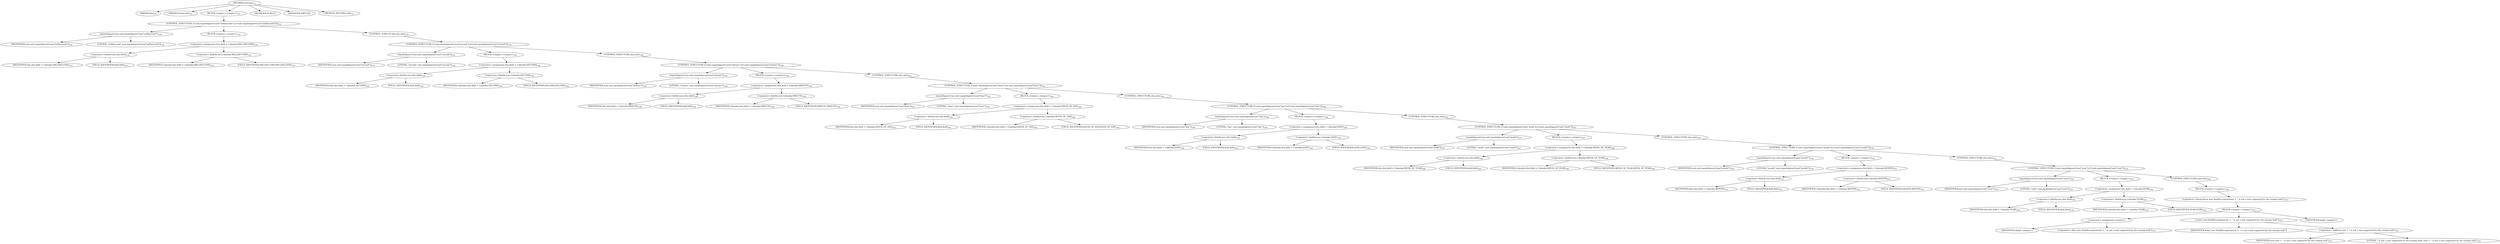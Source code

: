 digraph "setUnit" {  
"200" [label = <(METHOD,setUnit)<SUB>131</SUB>> ]
"201" [label = <(PARAM,this)<SUB>131</SUB>> ]
"202" [label = <(PARAM,String unit)<SUB>131</SUB>> ]
"203" [label = <(BLOCK,&lt;empty&gt;,&lt;empty&gt;)<SUB>131</SUB>> ]
"204" [label = <(CONTROL_STRUCTURE,if (unit.equalsIgnoreCase(&quot;millisecond&quot;)),if (unit.equalsIgnoreCase(&quot;millisecond&quot;)))<SUB>132</SUB>> ]
"205" [label = <(equalsIgnoreCase,unit.equalsIgnoreCase(&quot;millisecond&quot;))<SUB>132</SUB>> ]
"206" [label = <(IDENTIFIER,unit,unit.equalsIgnoreCase(&quot;millisecond&quot;))<SUB>132</SUB>> ]
"207" [label = <(LITERAL,&quot;millisecond&quot;,unit.equalsIgnoreCase(&quot;millisecond&quot;))<SUB>132</SUB>> ]
"208" [label = <(BLOCK,&lt;empty&gt;,&lt;empty&gt;)<SUB>132</SUB>> ]
"209" [label = <(&lt;operator&gt;.assignment,this.field = Calendar.MILLISECOND)<SUB>133</SUB>> ]
"210" [label = <(&lt;operator&gt;.fieldAccess,this.field)<SUB>133</SUB>> ]
"211" [label = <(IDENTIFIER,this,this.field = Calendar.MILLISECOND)<SUB>133</SUB>> ]
"212" [label = <(FIELD_IDENTIFIER,field,field)<SUB>133</SUB>> ]
"213" [label = <(&lt;operator&gt;.fieldAccess,Calendar.MILLISECOND)<SUB>133</SUB>> ]
"214" [label = <(IDENTIFIER,Calendar,this.field = Calendar.MILLISECOND)<SUB>133</SUB>> ]
"215" [label = <(FIELD_IDENTIFIER,MILLISECOND,MILLISECOND)<SUB>133</SUB>> ]
"216" [label = <(CONTROL_STRUCTURE,else,else)<SUB>135</SUB>> ]
"217" [label = <(CONTROL_STRUCTURE,if (unit.equalsIgnoreCase(&quot;second&quot;)),if (unit.equalsIgnoreCase(&quot;second&quot;)))<SUB>135</SUB>> ]
"218" [label = <(equalsIgnoreCase,unit.equalsIgnoreCase(&quot;second&quot;))<SUB>135</SUB>> ]
"219" [label = <(IDENTIFIER,unit,unit.equalsIgnoreCase(&quot;second&quot;))<SUB>135</SUB>> ]
"220" [label = <(LITERAL,&quot;second&quot;,unit.equalsIgnoreCase(&quot;second&quot;))<SUB>135</SUB>> ]
"221" [label = <(BLOCK,&lt;empty&gt;,&lt;empty&gt;)<SUB>135</SUB>> ]
"222" [label = <(&lt;operator&gt;.assignment,this.field = Calendar.SECOND)<SUB>136</SUB>> ]
"223" [label = <(&lt;operator&gt;.fieldAccess,this.field)<SUB>136</SUB>> ]
"224" [label = <(IDENTIFIER,this,this.field = Calendar.SECOND)<SUB>136</SUB>> ]
"225" [label = <(FIELD_IDENTIFIER,field,field)<SUB>136</SUB>> ]
"226" [label = <(&lt;operator&gt;.fieldAccess,Calendar.SECOND)<SUB>136</SUB>> ]
"227" [label = <(IDENTIFIER,Calendar,this.field = Calendar.SECOND)<SUB>136</SUB>> ]
"228" [label = <(FIELD_IDENTIFIER,SECOND,SECOND)<SUB>136</SUB>> ]
"229" [label = <(CONTROL_STRUCTURE,else,else)<SUB>138</SUB>> ]
"230" [label = <(CONTROL_STRUCTURE,if (unit.equalsIgnoreCase(&quot;minute&quot;)),if (unit.equalsIgnoreCase(&quot;minute&quot;)))<SUB>138</SUB>> ]
"231" [label = <(equalsIgnoreCase,unit.equalsIgnoreCase(&quot;minute&quot;))<SUB>138</SUB>> ]
"232" [label = <(IDENTIFIER,unit,unit.equalsIgnoreCase(&quot;minute&quot;))<SUB>138</SUB>> ]
"233" [label = <(LITERAL,&quot;minute&quot;,unit.equalsIgnoreCase(&quot;minute&quot;))<SUB>138</SUB>> ]
"234" [label = <(BLOCK,&lt;empty&gt;,&lt;empty&gt;)<SUB>138</SUB>> ]
"235" [label = <(&lt;operator&gt;.assignment,this.field = Calendar.MINUTE)<SUB>139</SUB>> ]
"236" [label = <(&lt;operator&gt;.fieldAccess,this.field)<SUB>139</SUB>> ]
"237" [label = <(IDENTIFIER,this,this.field = Calendar.MINUTE)<SUB>139</SUB>> ]
"238" [label = <(FIELD_IDENTIFIER,field,field)<SUB>139</SUB>> ]
"239" [label = <(&lt;operator&gt;.fieldAccess,Calendar.MINUTE)<SUB>139</SUB>> ]
"240" [label = <(IDENTIFIER,Calendar,this.field = Calendar.MINUTE)<SUB>139</SUB>> ]
"241" [label = <(FIELD_IDENTIFIER,MINUTE,MINUTE)<SUB>139</SUB>> ]
"242" [label = <(CONTROL_STRUCTURE,else,else)<SUB>141</SUB>> ]
"243" [label = <(CONTROL_STRUCTURE,if (unit.equalsIgnoreCase(&quot;hour&quot;)),if (unit.equalsIgnoreCase(&quot;hour&quot;)))<SUB>141</SUB>> ]
"244" [label = <(equalsIgnoreCase,unit.equalsIgnoreCase(&quot;hour&quot;))<SUB>141</SUB>> ]
"245" [label = <(IDENTIFIER,unit,unit.equalsIgnoreCase(&quot;hour&quot;))<SUB>141</SUB>> ]
"246" [label = <(LITERAL,&quot;hour&quot;,unit.equalsIgnoreCase(&quot;hour&quot;))<SUB>141</SUB>> ]
"247" [label = <(BLOCK,&lt;empty&gt;,&lt;empty&gt;)<SUB>141</SUB>> ]
"248" [label = <(&lt;operator&gt;.assignment,this.field = Calendar.HOUR_OF_DAY)<SUB>142</SUB>> ]
"249" [label = <(&lt;operator&gt;.fieldAccess,this.field)<SUB>142</SUB>> ]
"250" [label = <(IDENTIFIER,this,this.field = Calendar.HOUR_OF_DAY)<SUB>142</SUB>> ]
"251" [label = <(FIELD_IDENTIFIER,field,field)<SUB>142</SUB>> ]
"252" [label = <(&lt;operator&gt;.fieldAccess,Calendar.HOUR_OF_DAY)<SUB>142</SUB>> ]
"253" [label = <(IDENTIFIER,Calendar,this.field = Calendar.HOUR_OF_DAY)<SUB>142</SUB>> ]
"254" [label = <(FIELD_IDENTIFIER,HOUR_OF_DAY,HOUR_OF_DAY)<SUB>142</SUB>> ]
"255" [label = <(CONTROL_STRUCTURE,else,else)<SUB>144</SUB>> ]
"256" [label = <(CONTROL_STRUCTURE,if (unit.equalsIgnoreCase(&quot;day&quot;)),if (unit.equalsIgnoreCase(&quot;day&quot;)))<SUB>144</SUB>> ]
"257" [label = <(equalsIgnoreCase,unit.equalsIgnoreCase(&quot;day&quot;))<SUB>144</SUB>> ]
"258" [label = <(IDENTIFIER,unit,unit.equalsIgnoreCase(&quot;day&quot;))<SUB>144</SUB>> ]
"259" [label = <(LITERAL,&quot;day&quot;,unit.equalsIgnoreCase(&quot;day&quot;))<SUB>144</SUB>> ]
"260" [label = <(BLOCK,&lt;empty&gt;,&lt;empty&gt;)<SUB>144</SUB>> ]
"261" [label = <(&lt;operator&gt;.assignment,this.field = Calendar.DATE)<SUB>145</SUB>> ]
"262" [label = <(&lt;operator&gt;.fieldAccess,this.field)<SUB>145</SUB>> ]
"263" [label = <(IDENTIFIER,this,this.field = Calendar.DATE)<SUB>145</SUB>> ]
"264" [label = <(FIELD_IDENTIFIER,field,field)<SUB>145</SUB>> ]
"265" [label = <(&lt;operator&gt;.fieldAccess,Calendar.DATE)<SUB>145</SUB>> ]
"266" [label = <(IDENTIFIER,Calendar,this.field = Calendar.DATE)<SUB>145</SUB>> ]
"267" [label = <(FIELD_IDENTIFIER,DATE,DATE)<SUB>145</SUB>> ]
"268" [label = <(CONTROL_STRUCTURE,else,else)<SUB>147</SUB>> ]
"269" [label = <(CONTROL_STRUCTURE,if (unit.equalsIgnoreCase(&quot;week&quot;)),if (unit.equalsIgnoreCase(&quot;week&quot;)))<SUB>147</SUB>> ]
"270" [label = <(equalsIgnoreCase,unit.equalsIgnoreCase(&quot;week&quot;))<SUB>147</SUB>> ]
"271" [label = <(IDENTIFIER,unit,unit.equalsIgnoreCase(&quot;week&quot;))<SUB>147</SUB>> ]
"272" [label = <(LITERAL,&quot;week&quot;,unit.equalsIgnoreCase(&quot;week&quot;))<SUB>147</SUB>> ]
"273" [label = <(BLOCK,&lt;empty&gt;,&lt;empty&gt;)<SUB>147</SUB>> ]
"274" [label = <(&lt;operator&gt;.assignment,this.field = Calendar.WEEK_OF_YEAR)<SUB>148</SUB>> ]
"275" [label = <(&lt;operator&gt;.fieldAccess,this.field)<SUB>148</SUB>> ]
"276" [label = <(IDENTIFIER,this,this.field = Calendar.WEEK_OF_YEAR)<SUB>148</SUB>> ]
"277" [label = <(FIELD_IDENTIFIER,field,field)<SUB>148</SUB>> ]
"278" [label = <(&lt;operator&gt;.fieldAccess,Calendar.WEEK_OF_YEAR)<SUB>148</SUB>> ]
"279" [label = <(IDENTIFIER,Calendar,this.field = Calendar.WEEK_OF_YEAR)<SUB>148</SUB>> ]
"280" [label = <(FIELD_IDENTIFIER,WEEK_OF_YEAR,WEEK_OF_YEAR)<SUB>148</SUB>> ]
"281" [label = <(CONTROL_STRUCTURE,else,else)<SUB>150</SUB>> ]
"282" [label = <(CONTROL_STRUCTURE,if (unit.equalsIgnoreCase(&quot;month&quot;)),if (unit.equalsIgnoreCase(&quot;month&quot;)))<SUB>150</SUB>> ]
"283" [label = <(equalsIgnoreCase,unit.equalsIgnoreCase(&quot;month&quot;))<SUB>150</SUB>> ]
"284" [label = <(IDENTIFIER,unit,unit.equalsIgnoreCase(&quot;month&quot;))<SUB>150</SUB>> ]
"285" [label = <(LITERAL,&quot;month&quot;,unit.equalsIgnoreCase(&quot;month&quot;))<SUB>150</SUB>> ]
"286" [label = <(BLOCK,&lt;empty&gt;,&lt;empty&gt;)<SUB>150</SUB>> ]
"287" [label = <(&lt;operator&gt;.assignment,this.field = Calendar.MONTH)<SUB>151</SUB>> ]
"288" [label = <(&lt;operator&gt;.fieldAccess,this.field)<SUB>151</SUB>> ]
"289" [label = <(IDENTIFIER,this,this.field = Calendar.MONTH)<SUB>151</SUB>> ]
"290" [label = <(FIELD_IDENTIFIER,field,field)<SUB>151</SUB>> ]
"291" [label = <(&lt;operator&gt;.fieldAccess,Calendar.MONTH)<SUB>151</SUB>> ]
"292" [label = <(IDENTIFIER,Calendar,this.field = Calendar.MONTH)<SUB>151</SUB>> ]
"293" [label = <(FIELD_IDENTIFIER,MONTH,MONTH)<SUB>151</SUB>> ]
"294" [label = <(CONTROL_STRUCTURE,else,else)<SUB>153</SUB>> ]
"295" [label = <(CONTROL_STRUCTURE,if (unit.equalsIgnoreCase(&quot;year&quot;)),if (unit.equalsIgnoreCase(&quot;year&quot;)))<SUB>153</SUB>> ]
"296" [label = <(equalsIgnoreCase,unit.equalsIgnoreCase(&quot;year&quot;))<SUB>153</SUB>> ]
"297" [label = <(IDENTIFIER,unit,unit.equalsIgnoreCase(&quot;year&quot;))<SUB>153</SUB>> ]
"298" [label = <(LITERAL,&quot;year&quot;,unit.equalsIgnoreCase(&quot;year&quot;))<SUB>153</SUB>> ]
"299" [label = <(BLOCK,&lt;empty&gt;,&lt;empty&gt;)<SUB>153</SUB>> ]
"300" [label = <(&lt;operator&gt;.assignment,this.field = Calendar.YEAR)<SUB>154</SUB>> ]
"301" [label = <(&lt;operator&gt;.fieldAccess,this.field)<SUB>154</SUB>> ]
"302" [label = <(IDENTIFIER,this,this.field = Calendar.YEAR)<SUB>154</SUB>> ]
"303" [label = <(FIELD_IDENTIFIER,field,field)<SUB>154</SUB>> ]
"304" [label = <(&lt;operator&gt;.fieldAccess,Calendar.YEAR)<SUB>154</SUB>> ]
"305" [label = <(IDENTIFIER,Calendar,this.field = Calendar.YEAR)<SUB>154</SUB>> ]
"306" [label = <(FIELD_IDENTIFIER,YEAR,YEAR)<SUB>154</SUB>> ]
"307" [label = <(CONTROL_STRUCTURE,else,else)<SUB>156</SUB>> ]
"308" [label = <(BLOCK,&lt;empty&gt;,&lt;empty&gt;)<SUB>156</SUB>> ]
"309" [label = <(&lt;operator&gt;.throw,throw new BuildException(unit + &quot; is not a unit supported by the tstamp task&quot;);)<SUB>157</SUB>> ]
"310" [label = <(BLOCK,&lt;empty&gt;,&lt;empty&gt;)<SUB>157</SUB>> ]
"311" [label = <(&lt;operator&gt;.assignment,&lt;empty&gt;)> ]
"312" [label = <(IDENTIFIER,$obj7,&lt;empty&gt;)> ]
"313" [label = <(&lt;operator&gt;.alloc,new BuildException(unit + &quot; is not a unit supported by the tstamp task&quot;))<SUB>157</SUB>> ]
"314" [label = <(&lt;init&gt;,new BuildException(unit + &quot; is not a unit supported by the tstamp task&quot;))<SUB>157</SUB>> ]
"315" [label = <(IDENTIFIER,$obj7,new BuildException(unit + &quot; is not a unit supported by the tstamp task&quot;))> ]
"316" [label = <(&lt;operator&gt;.addition,unit + &quot; is not a unit supported by the tstamp task&quot;)<SUB>157</SUB>> ]
"317" [label = <(IDENTIFIER,unit,unit + &quot; is not a unit supported by the tstamp task&quot;)<SUB>157</SUB>> ]
"318" [label = <(LITERAL,&quot; is not a unit supported by the tstamp task&quot;,unit + &quot; is not a unit supported by the tstamp task&quot;)<SUB>157</SUB>> ]
"319" [label = <(IDENTIFIER,$obj7,&lt;empty&gt;)> ]
"320" [label = <(MODIFIER,PUBLIC)> ]
"321" [label = <(MODIFIER,VIRTUAL)> ]
"322" [label = <(METHOD_RETURN,void)<SUB>131</SUB>> ]
  "200" -> "201" 
  "200" -> "202" 
  "200" -> "203" 
  "200" -> "320" 
  "200" -> "321" 
  "200" -> "322" 
  "203" -> "204" 
  "204" -> "205" 
  "204" -> "208" 
  "204" -> "216" 
  "205" -> "206" 
  "205" -> "207" 
  "208" -> "209" 
  "209" -> "210" 
  "209" -> "213" 
  "210" -> "211" 
  "210" -> "212" 
  "213" -> "214" 
  "213" -> "215" 
  "216" -> "217" 
  "217" -> "218" 
  "217" -> "221" 
  "217" -> "229" 
  "218" -> "219" 
  "218" -> "220" 
  "221" -> "222" 
  "222" -> "223" 
  "222" -> "226" 
  "223" -> "224" 
  "223" -> "225" 
  "226" -> "227" 
  "226" -> "228" 
  "229" -> "230" 
  "230" -> "231" 
  "230" -> "234" 
  "230" -> "242" 
  "231" -> "232" 
  "231" -> "233" 
  "234" -> "235" 
  "235" -> "236" 
  "235" -> "239" 
  "236" -> "237" 
  "236" -> "238" 
  "239" -> "240" 
  "239" -> "241" 
  "242" -> "243" 
  "243" -> "244" 
  "243" -> "247" 
  "243" -> "255" 
  "244" -> "245" 
  "244" -> "246" 
  "247" -> "248" 
  "248" -> "249" 
  "248" -> "252" 
  "249" -> "250" 
  "249" -> "251" 
  "252" -> "253" 
  "252" -> "254" 
  "255" -> "256" 
  "256" -> "257" 
  "256" -> "260" 
  "256" -> "268" 
  "257" -> "258" 
  "257" -> "259" 
  "260" -> "261" 
  "261" -> "262" 
  "261" -> "265" 
  "262" -> "263" 
  "262" -> "264" 
  "265" -> "266" 
  "265" -> "267" 
  "268" -> "269" 
  "269" -> "270" 
  "269" -> "273" 
  "269" -> "281" 
  "270" -> "271" 
  "270" -> "272" 
  "273" -> "274" 
  "274" -> "275" 
  "274" -> "278" 
  "275" -> "276" 
  "275" -> "277" 
  "278" -> "279" 
  "278" -> "280" 
  "281" -> "282" 
  "282" -> "283" 
  "282" -> "286" 
  "282" -> "294" 
  "283" -> "284" 
  "283" -> "285" 
  "286" -> "287" 
  "287" -> "288" 
  "287" -> "291" 
  "288" -> "289" 
  "288" -> "290" 
  "291" -> "292" 
  "291" -> "293" 
  "294" -> "295" 
  "295" -> "296" 
  "295" -> "299" 
  "295" -> "307" 
  "296" -> "297" 
  "296" -> "298" 
  "299" -> "300" 
  "300" -> "301" 
  "300" -> "304" 
  "301" -> "302" 
  "301" -> "303" 
  "304" -> "305" 
  "304" -> "306" 
  "307" -> "308" 
  "308" -> "309" 
  "309" -> "310" 
  "310" -> "311" 
  "310" -> "314" 
  "310" -> "319" 
  "311" -> "312" 
  "311" -> "313" 
  "314" -> "315" 
  "314" -> "316" 
  "316" -> "317" 
  "316" -> "318" 
}
